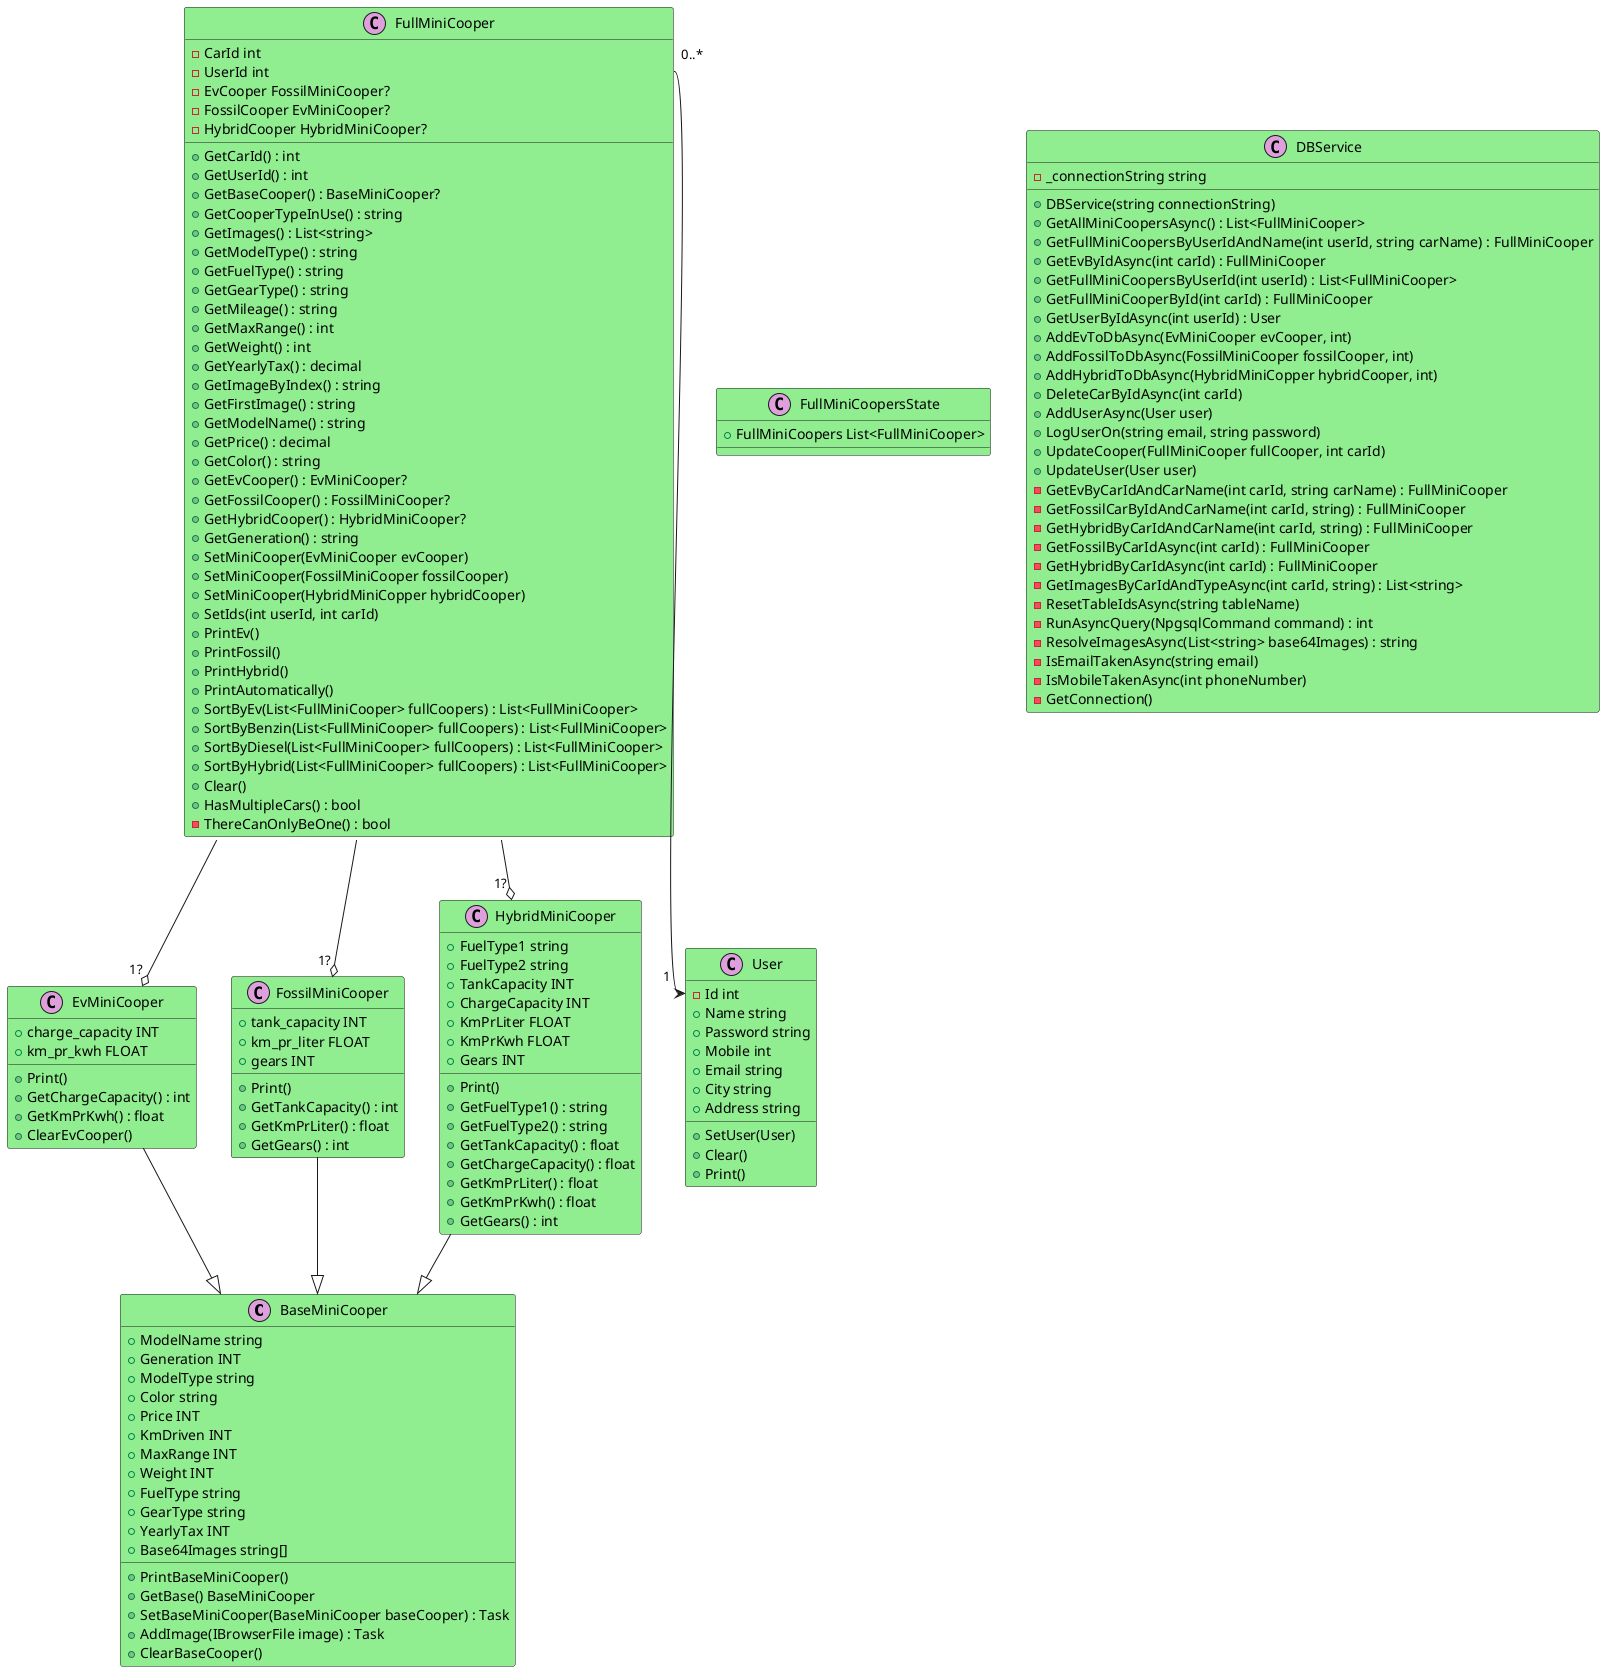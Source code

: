 ﻿@startuml
'https://plantuml.com/sequence-diagram

skinparam object{
    BackgroundColor Cyan
}

skinparam class{
    BackgroundColor LightGreen
}

class BaseMiniCooper <<(C,Plum)>> {
    +ModelName string
    +Generation INT
    +ModelType string
    +Color string
    +Price INT
    +KmDriven INT
    +MaxRange INT
    +Weight INT
    +FuelType string
    +GearType string
    +YearlyTax INT
    +Base64Images string[]
    
    +PrintBaseMiniCooper()
    +GetBase() BaseMiniCooper
    +SetBaseMiniCooper(BaseMiniCooper baseCooper) : Task
    +AddImage(IBrowserFile image) : Task
    +ClearBaseCooper()
}

class User <<(C,Plum)>>{
    -Id int
    +Name string
    +Password string
    +Mobile int
    +Email string
    +City string
    +Address string
    
    +SetUser(User)
    +Clear()
    +Print()
}

class EvMiniCooper <<(C,Plum)>>{
    +charge_capacity INT
    +km_pr_kwh FLOAT
    
    +Print()
    +GetChargeCapacity() : int
    +GetKmPrKwh() : float
    +ClearEvCooper()
}

class FossilMiniCooper <<(C,Plum)>>{
    +tank_capacity INT
    +km_pr_liter FLOAT
    +gears INT
    
    +Print()
    +GetTankCapacity() : int
    +GetKmPrLiter() : float
    +GetGears() : int
}

class HybridMiniCooper <<(C,Plum)>>{
    +FuelType1 string
    +FuelType2 string
    +TankCapacity INT
    +ChargeCapacity INT
    +KmPrLiter FLOAT
    +KmPrKwh FLOAT
    +Gears INT
    
    +Print()
    +GetFuelType1() : string
    +GetFuelType2() : string
    +GetTankCapacity() : float
    +GetChargeCapacity() : float
    +GetKmPrLiter() : float
    +GetKmPrKwh() : float
    +GetGears() : int
}

class FullMiniCooper <<(C,Plum)>>{
    -CarId int
    -UserId int
    -EvCooper FossilMiniCooper? 
    -FossilCooper EvMiniCooper?
    -HybridCooper HybridMiniCooper?
    
    +GetCarId() : int
    +GetUserId() : int
    +GetBaseCooper() : BaseMiniCooper?
    +GetCooperTypeInUse() : string
    +GetImages() : List<string>
    +GetModelType() : string
    +GetFuelType() : string
    +GetGearType() : string
    +GetMileage() : string
    +GetMaxRange() : int
    +GetWeight() : int
    +GetYearlyTax() : decimal
    +GetImageByIndex() : string
    +GetFirstImage() : string
    +GetModelName() : string
    +GetPrice() : decimal
    +GetColor() : string
    +GetEvCooper() : EvMiniCooper?
    +GetFossilCooper() : FossilMiniCooper?
    +GetHybridCooper() : HybridMiniCooper?
    +GetGeneration() : string
    +SetMiniCooper(EvMiniCooper evCooper) 
    +SetMiniCooper(FossilMiniCooper fossilCooper)
    +SetMiniCooper(HybridMiniCopper hybridCooper)
    +SetIds(int userId, int carId)
    +PrintEv()
    +PrintFossil()
    +PrintHybrid()
    +PrintAutomatically()
    +SortByEv(List<FullMiniCooper> fullCoopers) : List<FullMiniCooper>
    +SortByBenzin(List<FullMiniCooper> fullCoopers) : List<FullMiniCooper>
    +SortByDiesel(List<FullMiniCooper> fullCoopers) : List<FullMiniCooper>
    +SortByHybrid(List<FullMiniCooper> fullCoopers) : List<FullMiniCooper>
    +Clear()
    +HasMultipleCars() : bool
    -ThereCanOnlyBeOne() : bool
}

class FullMiniCoopersState <<C,plum>>{
    +FullMiniCoopers List<FullMiniCooper>
}

class DBService <<C,plum>>{
    -_connectionString string
    
    +DBService(string connectionString)
    +GetAllMiniCoopersAsync() : List<FullMiniCooper>
    +GetFullMiniCoopersByUserIdAndName(int userId, string carName) : FullMiniCooper
    +GetEvByIdAsync(int carId) : FullMiniCooper
    +GetFullMiniCoopersByUserId(int userId) : List<FullMiniCooper>
    +GetFullMiniCooperById(int carId) : FullMiniCooper
    +GetUserByIdAsync(int userId) : User
    +AddEvToDbAsync(EvMiniCooper evCooper, int)
    +AddFossilToDbAsync(FossilMiniCooper fossilCooper, int)
    +AddHybridToDbAsync(HybridMiniCopper hybridCooper, int)
    +DeleteCarByIdAsync(int carId)
    +AddUserAsync(User user)
    +LogUserOn(string email, string password)
    +UpdateCooper(FullMiniCooper fullCooper, int carId)
    +UpdateUser(User user)
    -GetEvByCarIdAndCarName(int carId, string carName) : FullMiniCooper
    -GetFossilCarByIdAndCarName(int carId, string) : FullMiniCooper
    -GetHybridByCarIdAndCarName(int carId, string) : FullMiniCooper
    -GetFossilByCarIdAsync(int carId) : FullMiniCooper
    -GetHybridByCarIdAsync(int carId) : FullMiniCooper
    -GetImagesByCarIdAndTypeAsync(int carId, string) : List<string>
    -ResetTableIdsAsync(string tableName)
    -RunAsyncQuery(NpgsqlCommand command) : int
    -ResolveImagesAsync(List<string> base64Images) : string
    -IsEmailTakenAsync(string email)
    -IsMobileTakenAsync(int phoneNumber)
    -GetConnection()
}

FullMiniCooper --o "1? " EvMiniCooper
FullMiniCooper --o "1? " FossilMiniCooper
FullMiniCooper --o "1? " HybridMiniCooper
FullMiniCooper::UserId "0..*" --> "1  " User::Id
'Aggregate association, since these objects can exist without FullMiniCooper and are not inherited.
'Oneway-Association, where FullMiniCooper can be tied to only 1 User, while a User can be associated to multiple FullMiniCoopers.
'It is only oneway, because FullMiniCooper has a reference to a user, while the User itself does not have a reference to a FullMiniCooper.

FossilMiniCooper --|> BaseMiniCooper
EvMiniCooper --|> BaseMiniCooper
HybridMiniCooper --|> BaseMiniCooper



@enduml